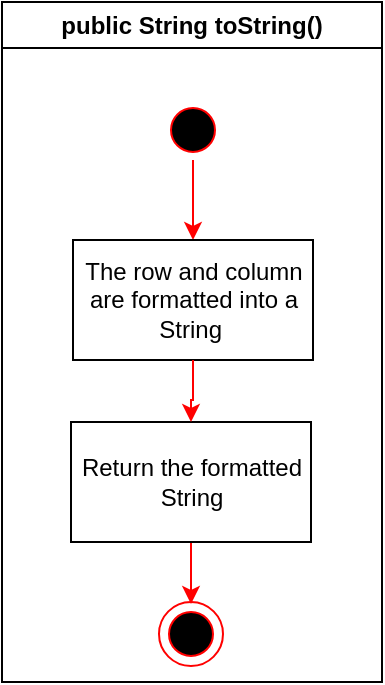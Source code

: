 <mxfile version="13.7.3" type="device"><diagram id="vHc0peh7Ab0P2on8djI6" name="Page-1"><mxGraphModel dx="1422" dy="617" grid="1" gridSize="10" guides="1" tooltips="1" connect="1" arrows="1" fold="1" page="1" pageScale="1" pageWidth="850" pageHeight="1100" math="0" shadow="0"><root><mxCell id="0"/><mxCell id="1" parent="0"/><mxCell id="U0JNp7Hd2OS_L73w4D-1-1" value="public String toString()" style="swimlane;whiteSpace=wrap" vertex="1" parent="1"><mxGeometry x="310" y="40" width="190" height="340" as="geometry"><mxRectangle x="530" y="40" width="300" height="23" as="alternateBounds"/></mxGeometry></mxCell><mxCell id="U0JNp7Hd2OS_L73w4D-1-2" value="" style="ellipse;shape=startState;fillColor=#000000;strokeColor=#ff0000;" vertex="1" parent="U0JNp7Hd2OS_L73w4D-1-1"><mxGeometry x="80.5" y="49" width="30" height="30" as="geometry"/></mxCell><mxCell id="U0JNp7Hd2OS_L73w4D-1-3" value="" style="endArrow=classic;html=1;entryX=0.5;entryY=0;entryDx=0;entryDy=0;exitX=0.5;exitY=1;exitDx=0;exitDy=0;strokeColor=#FF0000;" edge="1" parent="U0JNp7Hd2OS_L73w4D-1-1" source="U0JNp7Hd2OS_L73w4D-1-2" target="U0JNp7Hd2OS_L73w4D-1-4"><mxGeometry width="50" height="50" relative="1" as="geometry"><mxPoint x="95.5" y="49" as="sourcePoint"/><mxPoint x="95.5" y="119" as="targetPoint"/></mxGeometry></mxCell><mxCell id="U0JNp7Hd2OS_L73w4D-1-4" value="The row and column are formatted into a String&amp;nbsp;" style="rounded=0;whiteSpace=wrap;html=1;" vertex="1" parent="U0JNp7Hd2OS_L73w4D-1-1"><mxGeometry x="35.5" y="119" width="120" height="60" as="geometry"/></mxCell><mxCell id="U0JNp7Hd2OS_L73w4D-1-5" value="" style="group" vertex="1" connectable="0" parent="U0JNp7Hd2OS_L73w4D-1-1"><mxGeometry x="78.5" y="300" width="32" height="32" as="geometry"/></mxCell><mxCell id="U0JNp7Hd2OS_L73w4D-1-6" value="" style="ellipse;whiteSpace=wrap;html=1;aspect=fixed;fillColor=#ffffff;strokeColor=#FF0000;" vertex="1" parent="U0JNp7Hd2OS_L73w4D-1-5"><mxGeometry width="32" height="32" as="geometry"/></mxCell><mxCell id="U0JNp7Hd2OS_L73w4D-1-7" value="" style="ellipse;shape=startState;fillColor=#000000;strokeColor=#ff0000;" vertex="1" parent="U0JNp7Hd2OS_L73w4D-1-5"><mxGeometry x="1" y="1" width="30" height="30" as="geometry"/></mxCell><mxCell id="U0JNp7Hd2OS_L73w4D-1-11" style="edgeStyle=orthogonalEdgeStyle;rounded=0;orthogonalLoop=1;jettySize=auto;html=1;exitX=0.5;exitY=1;exitDx=0;exitDy=0;entryX=0.5;entryY=0;entryDx=0;entryDy=0;strokeColor=#FF0000;" edge="1" parent="U0JNp7Hd2OS_L73w4D-1-1" source="U0JNp7Hd2OS_L73w4D-1-9" target="U0JNp7Hd2OS_L73w4D-1-7"><mxGeometry relative="1" as="geometry"/></mxCell><mxCell id="U0JNp7Hd2OS_L73w4D-1-9" value="Return the formatted String" style="rounded=0;whiteSpace=wrap;html=1;" vertex="1" parent="U0JNp7Hd2OS_L73w4D-1-1"><mxGeometry x="34.5" y="210" width="120" height="60" as="geometry"/></mxCell><mxCell id="U0JNp7Hd2OS_L73w4D-1-10" value="" style="edgeStyle=orthogonalEdgeStyle;rounded=0;orthogonalLoop=1;jettySize=auto;html=1;strokeColor=#FF0000;" edge="1" parent="U0JNp7Hd2OS_L73w4D-1-1" source="U0JNp7Hd2OS_L73w4D-1-4" target="U0JNp7Hd2OS_L73w4D-1-9"><mxGeometry relative="1" as="geometry"/></mxCell></root></mxGraphModel></diagram></mxfile>